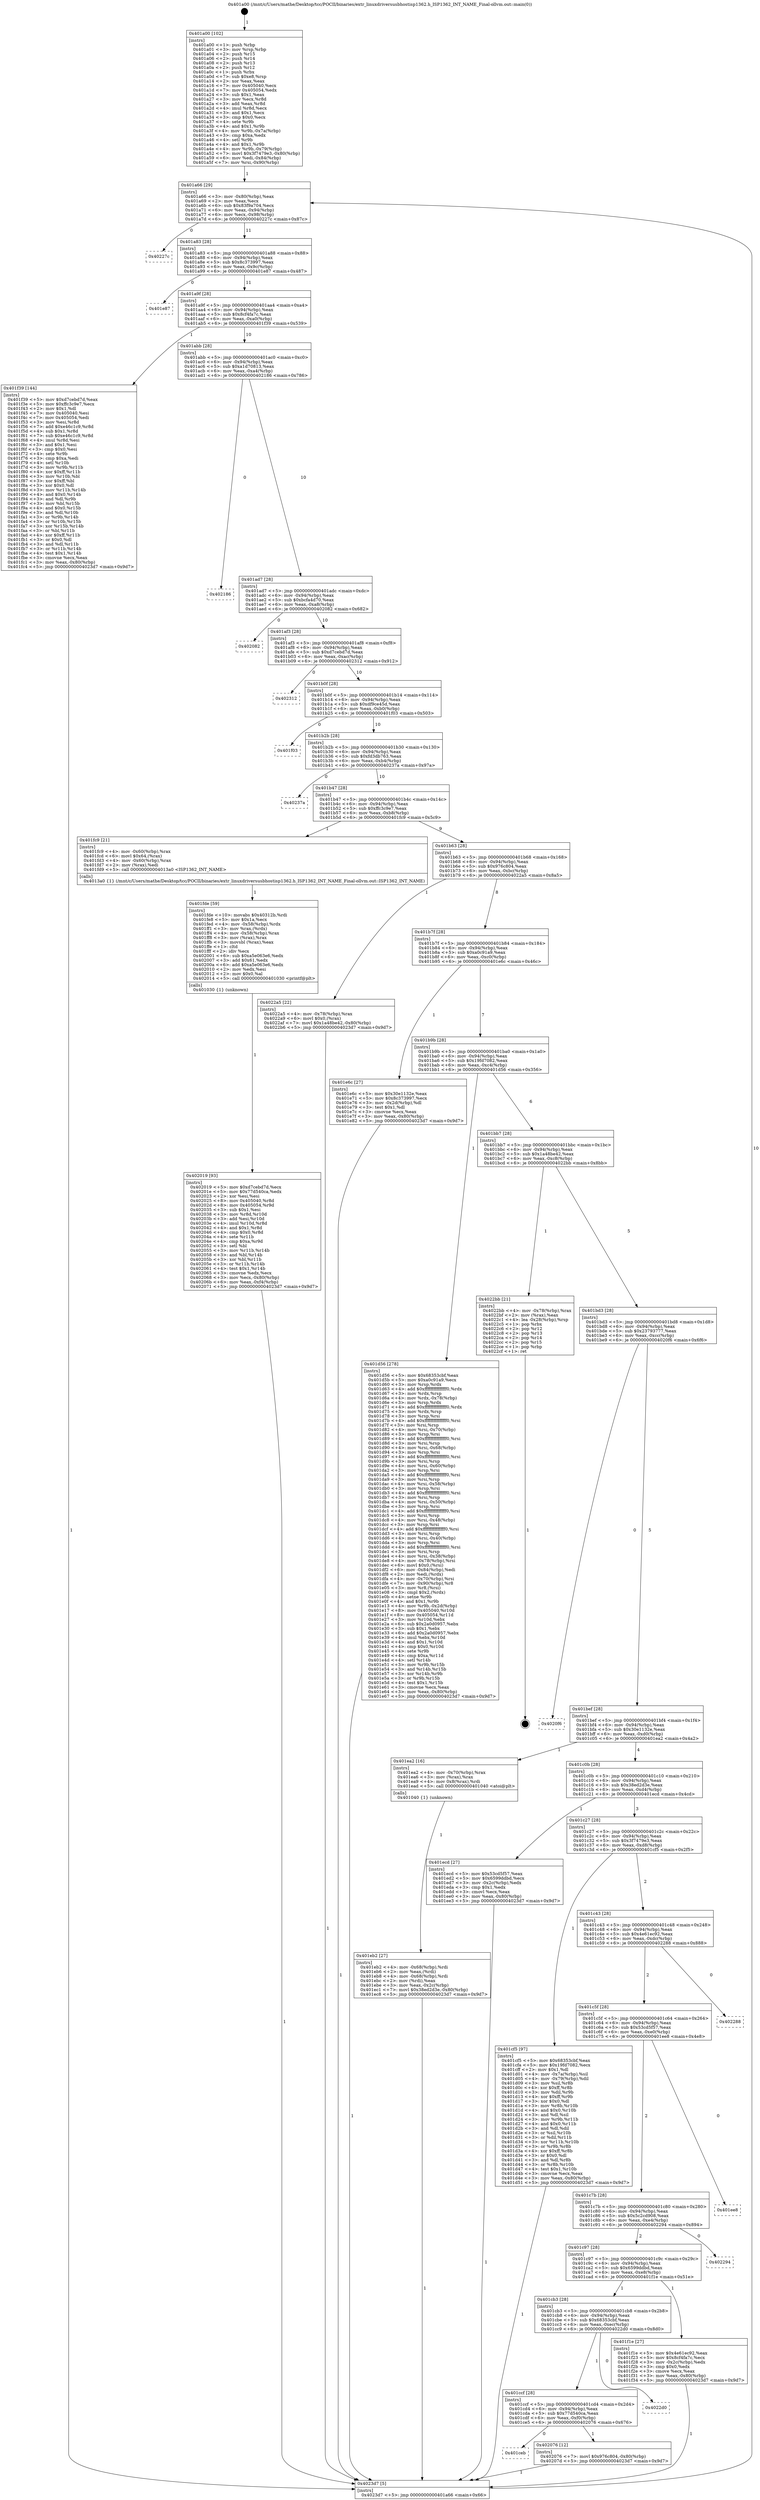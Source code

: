 digraph "0x401a00" {
  label = "0x401a00 (/mnt/c/Users/mathe/Desktop/tcc/POCII/binaries/extr_linuxdriversusbhostisp1362.h_ISP1362_INT_NAME_Final-ollvm.out::main(0))"
  labelloc = "t"
  node[shape=record]

  Entry [label="",width=0.3,height=0.3,shape=circle,fillcolor=black,style=filled]
  "0x401a66" [label="{
     0x401a66 [29]\l
     | [instrs]\l
     &nbsp;&nbsp;0x401a66 \<+3\>: mov -0x80(%rbp),%eax\l
     &nbsp;&nbsp;0x401a69 \<+2\>: mov %eax,%ecx\l
     &nbsp;&nbsp;0x401a6b \<+6\>: sub $0x83f9a704,%ecx\l
     &nbsp;&nbsp;0x401a71 \<+6\>: mov %eax,-0x94(%rbp)\l
     &nbsp;&nbsp;0x401a77 \<+6\>: mov %ecx,-0x98(%rbp)\l
     &nbsp;&nbsp;0x401a7d \<+6\>: je 000000000040227c \<main+0x87c\>\l
  }"]
  "0x40227c" [label="{
     0x40227c\l
  }", style=dashed]
  "0x401a83" [label="{
     0x401a83 [28]\l
     | [instrs]\l
     &nbsp;&nbsp;0x401a83 \<+5\>: jmp 0000000000401a88 \<main+0x88\>\l
     &nbsp;&nbsp;0x401a88 \<+6\>: mov -0x94(%rbp),%eax\l
     &nbsp;&nbsp;0x401a8e \<+5\>: sub $0x8c373997,%eax\l
     &nbsp;&nbsp;0x401a93 \<+6\>: mov %eax,-0x9c(%rbp)\l
     &nbsp;&nbsp;0x401a99 \<+6\>: je 0000000000401e87 \<main+0x487\>\l
  }"]
  Exit [label="",width=0.3,height=0.3,shape=circle,fillcolor=black,style=filled,peripheries=2]
  "0x401e87" [label="{
     0x401e87\l
  }", style=dashed]
  "0x401a9f" [label="{
     0x401a9f [28]\l
     | [instrs]\l
     &nbsp;&nbsp;0x401a9f \<+5\>: jmp 0000000000401aa4 \<main+0xa4\>\l
     &nbsp;&nbsp;0x401aa4 \<+6\>: mov -0x94(%rbp),%eax\l
     &nbsp;&nbsp;0x401aaa \<+5\>: sub $0x8cf4fa7c,%eax\l
     &nbsp;&nbsp;0x401aaf \<+6\>: mov %eax,-0xa0(%rbp)\l
     &nbsp;&nbsp;0x401ab5 \<+6\>: je 0000000000401f39 \<main+0x539\>\l
  }"]
  "0x401ceb" [label="{
     0x401ceb\l
  }", style=dashed]
  "0x401f39" [label="{
     0x401f39 [144]\l
     | [instrs]\l
     &nbsp;&nbsp;0x401f39 \<+5\>: mov $0xd7cebd7d,%eax\l
     &nbsp;&nbsp;0x401f3e \<+5\>: mov $0xffc3c9e7,%ecx\l
     &nbsp;&nbsp;0x401f43 \<+2\>: mov $0x1,%dl\l
     &nbsp;&nbsp;0x401f45 \<+7\>: mov 0x405040,%esi\l
     &nbsp;&nbsp;0x401f4c \<+7\>: mov 0x405054,%edi\l
     &nbsp;&nbsp;0x401f53 \<+3\>: mov %esi,%r8d\l
     &nbsp;&nbsp;0x401f56 \<+7\>: add $0xe46c1c9,%r8d\l
     &nbsp;&nbsp;0x401f5d \<+4\>: sub $0x1,%r8d\l
     &nbsp;&nbsp;0x401f61 \<+7\>: sub $0xe46c1c9,%r8d\l
     &nbsp;&nbsp;0x401f68 \<+4\>: imul %r8d,%esi\l
     &nbsp;&nbsp;0x401f6c \<+3\>: and $0x1,%esi\l
     &nbsp;&nbsp;0x401f6f \<+3\>: cmp $0x0,%esi\l
     &nbsp;&nbsp;0x401f72 \<+4\>: sete %r9b\l
     &nbsp;&nbsp;0x401f76 \<+3\>: cmp $0xa,%edi\l
     &nbsp;&nbsp;0x401f79 \<+4\>: setl %r10b\l
     &nbsp;&nbsp;0x401f7d \<+3\>: mov %r9b,%r11b\l
     &nbsp;&nbsp;0x401f80 \<+4\>: xor $0xff,%r11b\l
     &nbsp;&nbsp;0x401f84 \<+3\>: mov %r10b,%bl\l
     &nbsp;&nbsp;0x401f87 \<+3\>: xor $0xff,%bl\l
     &nbsp;&nbsp;0x401f8a \<+3\>: xor $0x0,%dl\l
     &nbsp;&nbsp;0x401f8d \<+3\>: mov %r11b,%r14b\l
     &nbsp;&nbsp;0x401f90 \<+4\>: and $0x0,%r14b\l
     &nbsp;&nbsp;0x401f94 \<+3\>: and %dl,%r9b\l
     &nbsp;&nbsp;0x401f97 \<+3\>: mov %bl,%r15b\l
     &nbsp;&nbsp;0x401f9a \<+4\>: and $0x0,%r15b\l
     &nbsp;&nbsp;0x401f9e \<+3\>: and %dl,%r10b\l
     &nbsp;&nbsp;0x401fa1 \<+3\>: or %r9b,%r14b\l
     &nbsp;&nbsp;0x401fa4 \<+3\>: or %r10b,%r15b\l
     &nbsp;&nbsp;0x401fa7 \<+3\>: xor %r15b,%r14b\l
     &nbsp;&nbsp;0x401faa \<+3\>: or %bl,%r11b\l
     &nbsp;&nbsp;0x401fad \<+4\>: xor $0xff,%r11b\l
     &nbsp;&nbsp;0x401fb1 \<+3\>: or $0x0,%dl\l
     &nbsp;&nbsp;0x401fb4 \<+3\>: and %dl,%r11b\l
     &nbsp;&nbsp;0x401fb7 \<+3\>: or %r11b,%r14b\l
     &nbsp;&nbsp;0x401fba \<+4\>: test $0x1,%r14b\l
     &nbsp;&nbsp;0x401fbe \<+3\>: cmovne %ecx,%eax\l
     &nbsp;&nbsp;0x401fc1 \<+3\>: mov %eax,-0x80(%rbp)\l
     &nbsp;&nbsp;0x401fc4 \<+5\>: jmp 00000000004023d7 \<main+0x9d7\>\l
  }"]
  "0x401abb" [label="{
     0x401abb [28]\l
     | [instrs]\l
     &nbsp;&nbsp;0x401abb \<+5\>: jmp 0000000000401ac0 \<main+0xc0\>\l
     &nbsp;&nbsp;0x401ac0 \<+6\>: mov -0x94(%rbp),%eax\l
     &nbsp;&nbsp;0x401ac6 \<+5\>: sub $0xa1d70813,%eax\l
     &nbsp;&nbsp;0x401acb \<+6\>: mov %eax,-0xa4(%rbp)\l
     &nbsp;&nbsp;0x401ad1 \<+6\>: je 0000000000402186 \<main+0x786\>\l
  }"]
  "0x402076" [label="{
     0x402076 [12]\l
     | [instrs]\l
     &nbsp;&nbsp;0x402076 \<+7\>: movl $0x976c804,-0x80(%rbp)\l
     &nbsp;&nbsp;0x40207d \<+5\>: jmp 00000000004023d7 \<main+0x9d7\>\l
  }"]
  "0x402186" [label="{
     0x402186\l
  }", style=dashed]
  "0x401ad7" [label="{
     0x401ad7 [28]\l
     | [instrs]\l
     &nbsp;&nbsp;0x401ad7 \<+5\>: jmp 0000000000401adc \<main+0xdc\>\l
     &nbsp;&nbsp;0x401adc \<+6\>: mov -0x94(%rbp),%eax\l
     &nbsp;&nbsp;0x401ae2 \<+5\>: sub $0xbcfa4d70,%eax\l
     &nbsp;&nbsp;0x401ae7 \<+6\>: mov %eax,-0xa8(%rbp)\l
     &nbsp;&nbsp;0x401aed \<+6\>: je 0000000000402082 \<main+0x682\>\l
  }"]
  "0x401ccf" [label="{
     0x401ccf [28]\l
     | [instrs]\l
     &nbsp;&nbsp;0x401ccf \<+5\>: jmp 0000000000401cd4 \<main+0x2d4\>\l
     &nbsp;&nbsp;0x401cd4 \<+6\>: mov -0x94(%rbp),%eax\l
     &nbsp;&nbsp;0x401cda \<+5\>: sub $0x77d540ca,%eax\l
     &nbsp;&nbsp;0x401cdf \<+6\>: mov %eax,-0xf0(%rbp)\l
     &nbsp;&nbsp;0x401ce5 \<+6\>: je 0000000000402076 \<main+0x676\>\l
  }"]
  "0x402082" [label="{
     0x402082\l
  }", style=dashed]
  "0x401af3" [label="{
     0x401af3 [28]\l
     | [instrs]\l
     &nbsp;&nbsp;0x401af3 \<+5\>: jmp 0000000000401af8 \<main+0xf8\>\l
     &nbsp;&nbsp;0x401af8 \<+6\>: mov -0x94(%rbp),%eax\l
     &nbsp;&nbsp;0x401afe \<+5\>: sub $0xd7cebd7d,%eax\l
     &nbsp;&nbsp;0x401b03 \<+6\>: mov %eax,-0xac(%rbp)\l
     &nbsp;&nbsp;0x401b09 \<+6\>: je 0000000000402312 \<main+0x912\>\l
  }"]
  "0x4022d0" [label="{
     0x4022d0\l
  }", style=dashed]
  "0x402312" [label="{
     0x402312\l
  }", style=dashed]
  "0x401b0f" [label="{
     0x401b0f [28]\l
     | [instrs]\l
     &nbsp;&nbsp;0x401b0f \<+5\>: jmp 0000000000401b14 \<main+0x114\>\l
     &nbsp;&nbsp;0x401b14 \<+6\>: mov -0x94(%rbp),%eax\l
     &nbsp;&nbsp;0x401b1a \<+5\>: sub $0xdf9ce45d,%eax\l
     &nbsp;&nbsp;0x401b1f \<+6\>: mov %eax,-0xb0(%rbp)\l
     &nbsp;&nbsp;0x401b25 \<+6\>: je 0000000000401f03 \<main+0x503\>\l
  }"]
  "0x402019" [label="{
     0x402019 [93]\l
     | [instrs]\l
     &nbsp;&nbsp;0x402019 \<+5\>: mov $0xd7cebd7d,%ecx\l
     &nbsp;&nbsp;0x40201e \<+5\>: mov $0x77d540ca,%edx\l
     &nbsp;&nbsp;0x402023 \<+2\>: xor %esi,%esi\l
     &nbsp;&nbsp;0x402025 \<+8\>: mov 0x405040,%r8d\l
     &nbsp;&nbsp;0x40202d \<+8\>: mov 0x405054,%r9d\l
     &nbsp;&nbsp;0x402035 \<+3\>: sub $0x1,%esi\l
     &nbsp;&nbsp;0x402038 \<+3\>: mov %r8d,%r10d\l
     &nbsp;&nbsp;0x40203b \<+3\>: add %esi,%r10d\l
     &nbsp;&nbsp;0x40203e \<+4\>: imul %r10d,%r8d\l
     &nbsp;&nbsp;0x402042 \<+4\>: and $0x1,%r8d\l
     &nbsp;&nbsp;0x402046 \<+4\>: cmp $0x0,%r8d\l
     &nbsp;&nbsp;0x40204a \<+4\>: sete %r11b\l
     &nbsp;&nbsp;0x40204e \<+4\>: cmp $0xa,%r9d\l
     &nbsp;&nbsp;0x402052 \<+3\>: setl %bl\l
     &nbsp;&nbsp;0x402055 \<+3\>: mov %r11b,%r14b\l
     &nbsp;&nbsp;0x402058 \<+3\>: and %bl,%r14b\l
     &nbsp;&nbsp;0x40205b \<+3\>: xor %bl,%r11b\l
     &nbsp;&nbsp;0x40205e \<+3\>: or %r11b,%r14b\l
     &nbsp;&nbsp;0x402061 \<+4\>: test $0x1,%r14b\l
     &nbsp;&nbsp;0x402065 \<+3\>: cmovne %edx,%ecx\l
     &nbsp;&nbsp;0x402068 \<+3\>: mov %ecx,-0x80(%rbp)\l
     &nbsp;&nbsp;0x40206b \<+6\>: mov %eax,-0xf4(%rbp)\l
     &nbsp;&nbsp;0x402071 \<+5\>: jmp 00000000004023d7 \<main+0x9d7\>\l
  }"]
  "0x401f03" [label="{
     0x401f03\l
  }", style=dashed]
  "0x401b2b" [label="{
     0x401b2b [28]\l
     | [instrs]\l
     &nbsp;&nbsp;0x401b2b \<+5\>: jmp 0000000000401b30 \<main+0x130\>\l
     &nbsp;&nbsp;0x401b30 \<+6\>: mov -0x94(%rbp),%eax\l
     &nbsp;&nbsp;0x401b36 \<+5\>: sub $0xfd3db763,%eax\l
     &nbsp;&nbsp;0x401b3b \<+6\>: mov %eax,-0xb4(%rbp)\l
     &nbsp;&nbsp;0x401b41 \<+6\>: je 000000000040237a \<main+0x97a\>\l
  }"]
  "0x401fde" [label="{
     0x401fde [59]\l
     | [instrs]\l
     &nbsp;&nbsp;0x401fde \<+10\>: movabs $0x40312b,%rdi\l
     &nbsp;&nbsp;0x401fe8 \<+5\>: mov $0x1a,%ecx\l
     &nbsp;&nbsp;0x401fed \<+4\>: mov -0x58(%rbp),%rdx\l
     &nbsp;&nbsp;0x401ff1 \<+3\>: mov %rax,(%rdx)\l
     &nbsp;&nbsp;0x401ff4 \<+4\>: mov -0x58(%rbp),%rax\l
     &nbsp;&nbsp;0x401ff8 \<+3\>: mov (%rax),%rax\l
     &nbsp;&nbsp;0x401ffb \<+3\>: movsbl (%rax),%eax\l
     &nbsp;&nbsp;0x401ffe \<+1\>: cltd\l
     &nbsp;&nbsp;0x401fff \<+2\>: idiv %ecx\l
     &nbsp;&nbsp;0x402001 \<+6\>: sub $0xa5e063e6,%edx\l
     &nbsp;&nbsp;0x402007 \<+3\>: add $0x61,%edx\l
     &nbsp;&nbsp;0x40200a \<+6\>: add $0xa5e063e6,%edx\l
     &nbsp;&nbsp;0x402010 \<+2\>: mov %edx,%esi\l
     &nbsp;&nbsp;0x402012 \<+2\>: mov $0x0,%al\l
     &nbsp;&nbsp;0x402014 \<+5\>: call 0000000000401030 \<printf@plt\>\l
     | [calls]\l
     &nbsp;&nbsp;0x401030 \{1\} (unknown)\l
  }"]
  "0x40237a" [label="{
     0x40237a\l
  }", style=dashed]
  "0x401b47" [label="{
     0x401b47 [28]\l
     | [instrs]\l
     &nbsp;&nbsp;0x401b47 \<+5\>: jmp 0000000000401b4c \<main+0x14c\>\l
     &nbsp;&nbsp;0x401b4c \<+6\>: mov -0x94(%rbp),%eax\l
     &nbsp;&nbsp;0x401b52 \<+5\>: sub $0xffc3c9e7,%eax\l
     &nbsp;&nbsp;0x401b57 \<+6\>: mov %eax,-0xb8(%rbp)\l
     &nbsp;&nbsp;0x401b5d \<+6\>: je 0000000000401fc9 \<main+0x5c9\>\l
  }"]
  "0x401cb3" [label="{
     0x401cb3 [28]\l
     | [instrs]\l
     &nbsp;&nbsp;0x401cb3 \<+5\>: jmp 0000000000401cb8 \<main+0x2b8\>\l
     &nbsp;&nbsp;0x401cb8 \<+6\>: mov -0x94(%rbp),%eax\l
     &nbsp;&nbsp;0x401cbe \<+5\>: sub $0x68353cbf,%eax\l
     &nbsp;&nbsp;0x401cc3 \<+6\>: mov %eax,-0xec(%rbp)\l
     &nbsp;&nbsp;0x401cc9 \<+6\>: je 00000000004022d0 \<main+0x8d0\>\l
  }"]
  "0x401fc9" [label="{
     0x401fc9 [21]\l
     | [instrs]\l
     &nbsp;&nbsp;0x401fc9 \<+4\>: mov -0x60(%rbp),%rax\l
     &nbsp;&nbsp;0x401fcd \<+6\>: movl $0x64,(%rax)\l
     &nbsp;&nbsp;0x401fd3 \<+4\>: mov -0x60(%rbp),%rax\l
     &nbsp;&nbsp;0x401fd7 \<+2\>: mov (%rax),%edi\l
     &nbsp;&nbsp;0x401fd9 \<+5\>: call 00000000004013a0 \<ISP1362_INT_NAME\>\l
     | [calls]\l
     &nbsp;&nbsp;0x4013a0 \{1\} (/mnt/c/Users/mathe/Desktop/tcc/POCII/binaries/extr_linuxdriversusbhostisp1362.h_ISP1362_INT_NAME_Final-ollvm.out::ISP1362_INT_NAME)\l
  }"]
  "0x401b63" [label="{
     0x401b63 [28]\l
     | [instrs]\l
     &nbsp;&nbsp;0x401b63 \<+5\>: jmp 0000000000401b68 \<main+0x168\>\l
     &nbsp;&nbsp;0x401b68 \<+6\>: mov -0x94(%rbp),%eax\l
     &nbsp;&nbsp;0x401b6e \<+5\>: sub $0x976c804,%eax\l
     &nbsp;&nbsp;0x401b73 \<+6\>: mov %eax,-0xbc(%rbp)\l
     &nbsp;&nbsp;0x401b79 \<+6\>: je 00000000004022a5 \<main+0x8a5\>\l
  }"]
  "0x401f1e" [label="{
     0x401f1e [27]\l
     | [instrs]\l
     &nbsp;&nbsp;0x401f1e \<+5\>: mov $0x4e61ec92,%eax\l
     &nbsp;&nbsp;0x401f23 \<+5\>: mov $0x8cf4fa7c,%ecx\l
     &nbsp;&nbsp;0x401f28 \<+3\>: mov -0x2c(%rbp),%edx\l
     &nbsp;&nbsp;0x401f2b \<+3\>: cmp $0x0,%edx\l
     &nbsp;&nbsp;0x401f2e \<+3\>: cmove %ecx,%eax\l
     &nbsp;&nbsp;0x401f31 \<+3\>: mov %eax,-0x80(%rbp)\l
     &nbsp;&nbsp;0x401f34 \<+5\>: jmp 00000000004023d7 \<main+0x9d7\>\l
  }"]
  "0x4022a5" [label="{
     0x4022a5 [22]\l
     | [instrs]\l
     &nbsp;&nbsp;0x4022a5 \<+4\>: mov -0x78(%rbp),%rax\l
     &nbsp;&nbsp;0x4022a9 \<+6\>: movl $0x0,(%rax)\l
     &nbsp;&nbsp;0x4022af \<+7\>: movl $0x1a48be42,-0x80(%rbp)\l
     &nbsp;&nbsp;0x4022b6 \<+5\>: jmp 00000000004023d7 \<main+0x9d7\>\l
  }"]
  "0x401b7f" [label="{
     0x401b7f [28]\l
     | [instrs]\l
     &nbsp;&nbsp;0x401b7f \<+5\>: jmp 0000000000401b84 \<main+0x184\>\l
     &nbsp;&nbsp;0x401b84 \<+6\>: mov -0x94(%rbp),%eax\l
     &nbsp;&nbsp;0x401b8a \<+5\>: sub $0xa0c91a9,%eax\l
     &nbsp;&nbsp;0x401b8f \<+6\>: mov %eax,-0xc0(%rbp)\l
     &nbsp;&nbsp;0x401b95 \<+6\>: je 0000000000401e6c \<main+0x46c\>\l
  }"]
  "0x401c97" [label="{
     0x401c97 [28]\l
     | [instrs]\l
     &nbsp;&nbsp;0x401c97 \<+5\>: jmp 0000000000401c9c \<main+0x29c\>\l
     &nbsp;&nbsp;0x401c9c \<+6\>: mov -0x94(%rbp),%eax\l
     &nbsp;&nbsp;0x401ca2 \<+5\>: sub $0x6599ddbd,%eax\l
     &nbsp;&nbsp;0x401ca7 \<+6\>: mov %eax,-0xe8(%rbp)\l
     &nbsp;&nbsp;0x401cad \<+6\>: je 0000000000401f1e \<main+0x51e\>\l
  }"]
  "0x401e6c" [label="{
     0x401e6c [27]\l
     | [instrs]\l
     &nbsp;&nbsp;0x401e6c \<+5\>: mov $0x30e1132e,%eax\l
     &nbsp;&nbsp;0x401e71 \<+5\>: mov $0x8c373997,%ecx\l
     &nbsp;&nbsp;0x401e76 \<+3\>: mov -0x2d(%rbp),%dl\l
     &nbsp;&nbsp;0x401e79 \<+3\>: test $0x1,%dl\l
     &nbsp;&nbsp;0x401e7c \<+3\>: cmovne %ecx,%eax\l
     &nbsp;&nbsp;0x401e7f \<+3\>: mov %eax,-0x80(%rbp)\l
     &nbsp;&nbsp;0x401e82 \<+5\>: jmp 00000000004023d7 \<main+0x9d7\>\l
  }"]
  "0x401b9b" [label="{
     0x401b9b [28]\l
     | [instrs]\l
     &nbsp;&nbsp;0x401b9b \<+5\>: jmp 0000000000401ba0 \<main+0x1a0\>\l
     &nbsp;&nbsp;0x401ba0 \<+6\>: mov -0x94(%rbp),%eax\l
     &nbsp;&nbsp;0x401ba6 \<+5\>: sub $0x19fd7082,%eax\l
     &nbsp;&nbsp;0x401bab \<+6\>: mov %eax,-0xc4(%rbp)\l
     &nbsp;&nbsp;0x401bb1 \<+6\>: je 0000000000401d56 \<main+0x356\>\l
  }"]
  "0x402294" [label="{
     0x402294\l
  }", style=dashed]
  "0x401d56" [label="{
     0x401d56 [278]\l
     | [instrs]\l
     &nbsp;&nbsp;0x401d56 \<+5\>: mov $0x68353cbf,%eax\l
     &nbsp;&nbsp;0x401d5b \<+5\>: mov $0xa0c91a9,%ecx\l
     &nbsp;&nbsp;0x401d60 \<+3\>: mov %rsp,%rdx\l
     &nbsp;&nbsp;0x401d63 \<+4\>: add $0xfffffffffffffff0,%rdx\l
     &nbsp;&nbsp;0x401d67 \<+3\>: mov %rdx,%rsp\l
     &nbsp;&nbsp;0x401d6a \<+4\>: mov %rdx,-0x78(%rbp)\l
     &nbsp;&nbsp;0x401d6e \<+3\>: mov %rsp,%rdx\l
     &nbsp;&nbsp;0x401d71 \<+4\>: add $0xfffffffffffffff0,%rdx\l
     &nbsp;&nbsp;0x401d75 \<+3\>: mov %rdx,%rsp\l
     &nbsp;&nbsp;0x401d78 \<+3\>: mov %rsp,%rsi\l
     &nbsp;&nbsp;0x401d7b \<+4\>: add $0xfffffffffffffff0,%rsi\l
     &nbsp;&nbsp;0x401d7f \<+3\>: mov %rsi,%rsp\l
     &nbsp;&nbsp;0x401d82 \<+4\>: mov %rsi,-0x70(%rbp)\l
     &nbsp;&nbsp;0x401d86 \<+3\>: mov %rsp,%rsi\l
     &nbsp;&nbsp;0x401d89 \<+4\>: add $0xfffffffffffffff0,%rsi\l
     &nbsp;&nbsp;0x401d8d \<+3\>: mov %rsi,%rsp\l
     &nbsp;&nbsp;0x401d90 \<+4\>: mov %rsi,-0x68(%rbp)\l
     &nbsp;&nbsp;0x401d94 \<+3\>: mov %rsp,%rsi\l
     &nbsp;&nbsp;0x401d97 \<+4\>: add $0xfffffffffffffff0,%rsi\l
     &nbsp;&nbsp;0x401d9b \<+3\>: mov %rsi,%rsp\l
     &nbsp;&nbsp;0x401d9e \<+4\>: mov %rsi,-0x60(%rbp)\l
     &nbsp;&nbsp;0x401da2 \<+3\>: mov %rsp,%rsi\l
     &nbsp;&nbsp;0x401da5 \<+4\>: add $0xfffffffffffffff0,%rsi\l
     &nbsp;&nbsp;0x401da9 \<+3\>: mov %rsi,%rsp\l
     &nbsp;&nbsp;0x401dac \<+4\>: mov %rsi,-0x58(%rbp)\l
     &nbsp;&nbsp;0x401db0 \<+3\>: mov %rsp,%rsi\l
     &nbsp;&nbsp;0x401db3 \<+4\>: add $0xfffffffffffffff0,%rsi\l
     &nbsp;&nbsp;0x401db7 \<+3\>: mov %rsi,%rsp\l
     &nbsp;&nbsp;0x401dba \<+4\>: mov %rsi,-0x50(%rbp)\l
     &nbsp;&nbsp;0x401dbe \<+3\>: mov %rsp,%rsi\l
     &nbsp;&nbsp;0x401dc1 \<+4\>: add $0xfffffffffffffff0,%rsi\l
     &nbsp;&nbsp;0x401dc5 \<+3\>: mov %rsi,%rsp\l
     &nbsp;&nbsp;0x401dc8 \<+4\>: mov %rsi,-0x48(%rbp)\l
     &nbsp;&nbsp;0x401dcc \<+3\>: mov %rsp,%rsi\l
     &nbsp;&nbsp;0x401dcf \<+4\>: add $0xfffffffffffffff0,%rsi\l
     &nbsp;&nbsp;0x401dd3 \<+3\>: mov %rsi,%rsp\l
     &nbsp;&nbsp;0x401dd6 \<+4\>: mov %rsi,-0x40(%rbp)\l
     &nbsp;&nbsp;0x401dda \<+3\>: mov %rsp,%rsi\l
     &nbsp;&nbsp;0x401ddd \<+4\>: add $0xfffffffffffffff0,%rsi\l
     &nbsp;&nbsp;0x401de1 \<+3\>: mov %rsi,%rsp\l
     &nbsp;&nbsp;0x401de4 \<+4\>: mov %rsi,-0x38(%rbp)\l
     &nbsp;&nbsp;0x401de8 \<+4\>: mov -0x78(%rbp),%rsi\l
     &nbsp;&nbsp;0x401dec \<+6\>: movl $0x0,(%rsi)\l
     &nbsp;&nbsp;0x401df2 \<+6\>: mov -0x84(%rbp),%edi\l
     &nbsp;&nbsp;0x401df8 \<+2\>: mov %edi,(%rdx)\l
     &nbsp;&nbsp;0x401dfa \<+4\>: mov -0x70(%rbp),%rsi\l
     &nbsp;&nbsp;0x401dfe \<+7\>: mov -0x90(%rbp),%r8\l
     &nbsp;&nbsp;0x401e05 \<+3\>: mov %r8,(%rsi)\l
     &nbsp;&nbsp;0x401e08 \<+3\>: cmpl $0x2,(%rdx)\l
     &nbsp;&nbsp;0x401e0b \<+4\>: setne %r9b\l
     &nbsp;&nbsp;0x401e0f \<+4\>: and $0x1,%r9b\l
     &nbsp;&nbsp;0x401e13 \<+4\>: mov %r9b,-0x2d(%rbp)\l
     &nbsp;&nbsp;0x401e17 \<+8\>: mov 0x405040,%r10d\l
     &nbsp;&nbsp;0x401e1f \<+8\>: mov 0x405054,%r11d\l
     &nbsp;&nbsp;0x401e27 \<+3\>: mov %r10d,%ebx\l
     &nbsp;&nbsp;0x401e2a \<+6\>: sub $0x2a0d0957,%ebx\l
     &nbsp;&nbsp;0x401e30 \<+3\>: sub $0x1,%ebx\l
     &nbsp;&nbsp;0x401e33 \<+6\>: add $0x2a0d0957,%ebx\l
     &nbsp;&nbsp;0x401e39 \<+4\>: imul %ebx,%r10d\l
     &nbsp;&nbsp;0x401e3d \<+4\>: and $0x1,%r10d\l
     &nbsp;&nbsp;0x401e41 \<+4\>: cmp $0x0,%r10d\l
     &nbsp;&nbsp;0x401e45 \<+4\>: sete %r9b\l
     &nbsp;&nbsp;0x401e49 \<+4\>: cmp $0xa,%r11d\l
     &nbsp;&nbsp;0x401e4d \<+4\>: setl %r14b\l
     &nbsp;&nbsp;0x401e51 \<+3\>: mov %r9b,%r15b\l
     &nbsp;&nbsp;0x401e54 \<+3\>: and %r14b,%r15b\l
     &nbsp;&nbsp;0x401e57 \<+3\>: xor %r14b,%r9b\l
     &nbsp;&nbsp;0x401e5a \<+3\>: or %r9b,%r15b\l
     &nbsp;&nbsp;0x401e5d \<+4\>: test $0x1,%r15b\l
     &nbsp;&nbsp;0x401e61 \<+3\>: cmovne %ecx,%eax\l
     &nbsp;&nbsp;0x401e64 \<+3\>: mov %eax,-0x80(%rbp)\l
     &nbsp;&nbsp;0x401e67 \<+5\>: jmp 00000000004023d7 \<main+0x9d7\>\l
  }"]
  "0x401bb7" [label="{
     0x401bb7 [28]\l
     | [instrs]\l
     &nbsp;&nbsp;0x401bb7 \<+5\>: jmp 0000000000401bbc \<main+0x1bc\>\l
     &nbsp;&nbsp;0x401bbc \<+6\>: mov -0x94(%rbp),%eax\l
     &nbsp;&nbsp;0x401bc2 \<+5\>: sub $0x1a48be42,%eax\l
     &nbsp;&nbsp;0x401bc7 \<+6\>: mov %eax,-0xc8(%rbp)\l
     &nbsp;&nbsp;0x401bcd \<+6\>: je 00000000004022bb \<main+0x8bb\>\l
  }"]
  "0x401c7b" [label="{
     0x401c7b [28]\l
     | [instrs]\l
     &nbsp;&nbsp;0x401c7b \<+5\>: jmp 0000000000401c80 \<main+0x280\>\l
     &nbsp;&nbsp;0x401c80 \<+6\>: mov -0x94(%rbp),%eax\l
     &nbsp;&nbsp;0x401c86 \<+5\>: sub $0x5c2cd908,%eax\l
     &nbsp;&nbsp;0x401c8b \<+6\>: mov %eax,-0xe4(%rbp)\l
     &nbsp;&nbsp;0x401c91 \<+6\>: je 0000000000402294 \<main+0x894\>\l
  }"]
  "0x4022bb" [label="{
     0x4022bb [21]\l
     | [instrs]\l
     &nbsp;&nbsp;0x4022bb \<+4\>: mov -0x78(%rbp),%rax\l
     &nbsp;&nbsp;0x4022bf \<+2\>: mov (%rax),%eax\l
     &nbsp;&nbsp;0x4022c1 \<+4\>: lea -0x28(%rbp),%rsp\l
     &nbsp;&nbsp;0x4022c5 \<+1\>: pop %rbx\l
     &nbsp;&nbsp;0x4022c6 \<+2\>: pop %r12\l
     &nbsp;&nbsp;0x4022c8 \<+2\>: pop %r13\l
     &nbsp;&nbsp;0x4022ca \<+2\>: pop %r14\l
     &nbsp;&nbsp;0x4022cc \<+2\>: pop %r15\l
     &nbsp;&nbsp;0x4022ce \<+1\>: pop %rbp\l
     &nbsp;&nbsp;0x4022cf \<+1\>: ret\l
  }"]
  "0x401bd3" [label="{
     0x401bd3 [28]\l
     | [instrs]\l
     &nbsp;&nbsp;0x401bd3 \<+5\>: jmp 0000000000401bd8 \<main+0x1d8\>\l
     &nbsp;&nbsp;0x401bd8 \<+6\>: mov -0x94(%rbp),%eax\l
     &nbsp;&nbsp;0x401bde \<+5\>: sub $0x23793777,%eax\l
     &nbsp;&nbsp;0x401be3 \<+6\>: mov %eax,-0xcc(%rbp)\l
     &nbsp;&nbsp;0x401be9 \<+6\>: je 00000000004020f6 \<main+0x6f6\>\l
  }"]
  "0x401ee8" [label="{
     0x401ee8\l
  }", style=dashed]
  "0x4020f6" [label="{
     0x4020f6\l
  }", style=dashed]
  "0x401bef" [label="{
     0x401bef [28]\l
     | [instrs]\l
     &nbsp;&nbsp;0x401bef \<+5\>: jmp 0000000000401bf4 \<main+0x1f4\>\l
     &nbsp;&nbsp;0x401bf4 \<+6\>: mov -0x94(%rbp),%eax\l
     &nbsp;&nbsp;0x401bfa \<+5\>: sub $0x30e1132e,%eax\l
     &nbsp;&nbsp;0x401bff \<+6\>: mov %eax,-0xd0(%rbp)\l
     &nbsp;&nbsp;0x401c05 \<+6\>: je 0000000000401ea2 \<main+0x4a2\>\l
  }"]
  "0x401c5f" [label="{
     0x401c5f [28]\l
     | [instrs]\l
     &nbsp;&nbsp;0x401c5f \<+5\>: jmp 0000000000401c64 \<main+0x264\>\l
     &nbsp;&nbsp;0x401c64 \<+6\>: mov -0x94(%rbp),%eax\l
     &nbsp;&nbsp;0x401c6a \<+5\>: sub $0x53cd5f57,%eax\l
     &nbsp;&nbsp;0x401c6f \<+6\>: mov %eax,-0xe0(%rbp)\l
     &nbsp;&nbsp;0x401c75 \<+6\>: je 0000000000401ee8 \<main+0x4e8\>\l
  }"]
  "0x401ea2" [label="{
     0x401ea2 [16]\l
     | [instrs]\l
     &nbsp;&nbsp;0x401ea2 \<+4\>: mov -0x70(%rbp),%rax\l
     &nbsp;&nbsp;0x401ea6 \<+3\>: mov (%rax),%rax\l
     &nbsp;&nbsp;0x401ea9 \<+4\>: mov 0x8(%rax),%rdi\l
     &nbsp;&nbsp;0x401ead \<+5\>: call 0000000000401040 \<atoi@plt\>\l
     | [calls]\l
     &nbsp;&nbsp;0x401040 \{1\} (unknown)\l
  }"]
  "0x401c0b" [label="{
     0x401c0b [28]\l
     | [instrs]\l
     &nbsp;&nbsp;0x401c0b \<+5\>: jmp 0000000000401c10 \<main+0x210\>\l
     &nbsp;&nbsp;0x401c10 \<+6\>: mov -0x94(%rbp),%eax\l
     &nbsp;&nbsp;0x401c16 \<+5\>: sub $0x38ed2d3e,%eax\l
     &nbsp;&nbsp;0x401c1b \<+6\>: mov %eax,-0xd4(%rbp)\l
     &nbsp;&nbsp;0x401c21 \<+6\>: je 0000000000401ecd \<main+0x4cd\>\l
  }"]
  "0x402288" [label="{
     0x402288\l
  }", style=dashed]
  "0x401ecd" [label="{
     0x401ecd [27]\l
     | [instrs]\l
     &nbsp;&nbsp;0x401ecd \<+5\>: mov $0x53cd5f57,%eax\l
     &nbsp;&nbsp;0x401ed2 \<+5\>: mov $0x6599ddbd,%ecx\l
     &nbsp;&nbsp;0x401ed7 \<+3\>: mov -0x2c(%rbp),%edx\l
     &nbsp;&nbsp;0x401eda \<+3\>: cmp $0x1,%edx\l
     &nbsp;&nbsp;0x401edd \<+3\>: cmovl %ecx,%eax\l
     &nbsp;&nbsp;0x401ee0 \<+3\>: mov %eax,-0x80(%rbp)\l
     &nbsp;&nbsp;0x401ee3 \<+5\>: jmp 00000000004023d7 \<main+0x9d7\>\l
  }"]
  "0x401c27" [label="{
     0x401c27 [28]\l
     | [instrs]\l
     &nbsp;&nbsp;0x401c27 \<+5\>: jmp 0000000000401c2c \<main+0x22c\>\l
     &nbsp;&nbsp;0x401c2c \<+6\>: mov -0x94(%rbp),%eax\l
     &nbsp;&nbsp;0x401c32 \<+5\>: sub $0x3f7479e3,%eax\l
     &nbsp;&nbsp;0x401c37 \<+6\>: mov %eax,-0xd8(%rbp)\l
     &nbsp;&nbsp;0x401c3d \<+6\>: je 0000000000401cf5 \<main+0x2f5\>\l
  }"]
  "0x401eb2" [label="{
     0x401eb2 [27]\l
     | [instrs]\l
     &nbsp;&nbsp;0x401eb2 \<+4\>: mov -0x68(%rbp),%rdi\l
     &nbsp;&nbsp;0x401eb6 \<+2\>: mov %eax,(%rdi)\l
     &nbsp;&nbsp;0x401eb8 \<+4\>: mov -0x68(%rbp),%rdi\l
     &nbsp;&nbsp;0x401ebc \<+2\>: mov (%rdi),%eax\l
     &nbsp;&nbsp;0x401ebe \<+3\>: mov %eax,-0x2c(%rbp)\l
     &nbsp;&nbsp;0x401ec1 \<+7\>: movl $0x38ed2d3e,-0x80(%rbp)\l
     &nbsp;&nbsp;0x401ec8 \<+5\>: jmp 00000000004023d7 \<main+0x9d7\>\l
  }"]
  "0x401cf5" [label="{
     0x401cf5 [97]\l
     | [instrs]\l
     &nbsp;&nbsp;0x401cf5 \<+5\>: mov $0x68353cbf,%eax\l
     &nbsp;&nbsp;0x401cfa \<+5\>: mov $0x19fd7082,%ecx\l
     &nbsp;&nbsp;0x401cff \<+2\>: mov $0x1,%dl\l
     &nbsp;&nbsp;0x401d01 \<+4\>: mov -0x7a(%rbp),%sil\l
     &nbsp;&nbsp;0x401d05 \<+4\>: mov -0x79(%rbp),%dil\l
     &nbsp;&nbsp;0x401d09 \<+3\>: mov %sil,%r8b\l
     &nbsp;&nbsp;0x401d0c \<+4\>: xor $0xff,%r8b\l
     &nbsp;&nbsp;0x401d10 \<+3\>: mov %dil,%r9b\l
     &nbsp;&nbsp;0x401d13 \<+4\>: xor $0xff,%r9b\l
     &nbsp;&nbsp;0x401d17 \<+3\>: xor $0x0,%dl\l
     &nbsp;&nbsp;0x401d1a \<+3\>: mov %r8b,%r10b\l
     &nbsp;&nbsp;0x401d1d \<+4\>: and $0x0,%r10b\l
     &nbsp;&nbsp;0x401d21 \<+3\>: and %dl,%sil\l
     &nbsp;&nbsp;0x401d24 \<+3\>: mov %r9b,%r11b\l
     &nbsp;&nbsp;0x401d27 \<+4\>: and $0x0,%r11b\l
     &nbsp;&nbsp;0x401d2b \<+3\>: and %dl,%dil\l
     &nbsp;&nbsp;0x401d2e \<+3\>: or %sil,%r10b\l
     &nbsp;&nbsp;0x401d31 \<+3\>: or %dil,%r11b\l
     &nbsp;&nbsp;0x401d34 \<+3\>: xor %r11b,%r10b\l
     &nbsp;&nbsp;0x401d37 \<+3\>: or %r9b,%r8b\l
     &nbsp;&nbsp;0x401d3a \<+4\>: xor $0xff,%r8b\l
     &nbsp;&nbsp;0x401d3e \<+3\>: or $0x0,%dl\l
     &nbsp;&nbsp;0x401d41 \<+3\>: and %dl,%r8b\l
     &nbsp;&nbsp;0x401d44 \<+3\>: or %r8b,%r10b\l
     &nbsp;&nbsp;0x401d47 \<+4\>: test $0x1,%r10b\l
     &nbsp;&nbsp;0x401d4b \<+3\>: cmovne %ecx,%eax\l
     &nbsp;&nbsp;0x401d4e \<+3\>: mov %eax,-0x80(%rbp)\l
     &nbsp;&nbsp;0x401d51 \<+5\>: jmp 00000000004023d7 \<main+0x9d7\>\l
  }"]
  "0x401c43" [label="{
     0x401c43 [28]\l
     | [instrs]\l
     &nbsp;&nbsp;0x401c43 \<+5\>: jmp 0000000000401c48 \<main+0x248\>\l
     &nbsp;&nbsp;0x401c48 \<+6\>: mov -0x94(%rbp),%eax\l
     &nbsp;&nbsp;0x401c4e \<+5\>: sub $0x4e61ec92,%eax\l
     &nbsp;&nbsp;0x401c53 \<+6\>: mov %eax,-0xdc(%rbp)\l
     &nbsp;&nbsp;0x401c59 \<+6\>: je 0000000000402288 \<main+0x888\>\l
  }"]
  "0x4023d7" [label="{
     0x4023d7 [5]\l
     | [instrs]\l
     &nbsp;&nbsp;0x4023d7 \<+5\>: jmp 0000000000401a66 \<main+0x66\>\l
  }"]
  "0x401a00" [label="{
     0x401a00 [102]\l
     | [instrs]\l
     &nbsp;&nbsp;0x401a00 \<+1\>: push %rbp\l
     &nbsp;&nbsp;0x401a01 \<+3\>: mov %rsp,%rbp\l
     &nbsp;&nbsp;0x401a04 \<+2\>: push %r15\l
     &nbsp;&nbsp;0x401a06 \<+2\>: push %r14\l
     &nbsp;&nbsp;0x401a08 \<+2\>: push %r13\l
     &nbsp;&nbsp;0x401a0a \<+2\>: push %r12\l
     &nbsp;&nbsp;0x401a0c \<+1\>: push %rbx\l
     &nbsp;&nbsp;0x401a0d \<+7\>: sub $0xe8,%rsp\l
     &nbsp;&nbsp;0x401a14 \<+2\>: xor %eax,%eax\l
     &nbsp;&nbsp;0x401a16 \<+7\>: mov 0x405040,%ecx\l
     &nbsp;&nbsp;0x401a1d \<+7\>: mov 0x405054,%edx\l
     &nbsp;&nbsp;0x401a24 \<+3\>: sub $0x1,%eax\l
     &nbsp;&nbsp;0x401a27 \<+3\>: mov %ecx,%r8d\l
     &nbsp;&nbsp;0x401a2a \<+3\>: add %eax,%r8d\l
     &nbsp;&nbsp;0x401a2d \<+4\>: imul %r8d,%ecx\l
     &nbsp;&nbsp;0x401a31 \<+3\>: and $0x1,%ecx\l
     &nbsp;&nbsp;0x401a34 \<+3\>: cmp $0x0,%ecx\l
     &nbsp;&nbsp;0x401a37 \<+4\>: sete %r9b\l
     &nbsp;&nbsp;0x401a3b \<+4\>: and $0x1,%r9b\l
     &nbsp;&nbsp;0x401a3f \<+4\>: mov %r9b,-0x7a(%rbp)\l
     &nbsp;&nbsp;0x401a43 \<+3\>: cmp $0xa,%edx\l
     &nbsp;&nbsp;0x401a46 \<+4\>: setl %r9b\l
     &nbsp;&nbsp;0x401a4a \<+4\>: and $0x1,%r9b\l
     &nbsp;&nbsp;0x401a4e \<+4\>: mov %r9b,-0x79(%rbp)\l
     &nbsp;&nbsp;0x401a52 \<+7\>: movl $0x3f7479e3,-0x80(%rbp)\l
     &nbsp;&nbsp;0x401a59 \<+6\>: mov %edi,-0x84(%rbp)\l
     &nbsp;&nbsp;0x401a5f \<+7\>: mov %rsi,-0x90(%rbp)\l
  }"]
  Entry -> "0x401a00" [label=" 1"]
  "0x401a66" -> "0x40227c" [label=" 0"]
  "0x401a66" -> "0x401a83" [label=" 11"]
  "0x4022bb" -> Exit [label=" 1"]
  "0x401a83" -> "0x401e87" [label=" 0"]
  "0x401a83" -> "0x401a9f" [label=" 11"]
  "0x4022a5" -> "0x4023d7" [label=" 1"]
  "0x401a9f" -> "0x401f39" [label=" 1"]
  "0x401a9f" -> "0x401abb" [label=" 10"]
  "0x402076" -> "0x4023d7" [label=" 1"]
  "0x401abb" -> "0x402186" [label=" 0"]
  "0x401abb" -> "0x401ad7" [label=" 10"]
  "0x401ccf" -> "0x401ceb" [label=" 0"]
  "0x401ad7" -> "0x402082" [label=" 0"]
  "0x401ad7" -> "0x401af3" [label=" 10"]
  "0x401ccf" -> "0x402076" [label=" 1"]
  "0x401af3" -> "0x402312" [label=" 0"]
  "0x401af3" -> "0x401b0f" [label=" 10"]
  "0x401cb3" -> "0x401ccf" [label=" 1"]
  "0x401b0f" -> "0x401f03" [label=" 0"]
  "0x401b0f" -> "0x401b2b" [label=" 10"]
  "0x401cb3" -> "0x4022d0" [label=" 0"]
  "0x401b2b" -> "0x40237a" [label=" 0"]
  "0x401b2b" -> "0x401b47" [label=" 10"]
  "0x402019" -> "0x4023d7" [label=" 1"]
  "0x401b47" -> "0x401fc9" [label=" 1"]
  "0x401b47" -> "0x401b63" [label=" 9"]
  "0x401fde" -> "0x402019" [label=" 1"]
  "0x401b63" -> "0x4022a5" [label=" 1"]
  "0x401b63" -> "0x401b7f" [label=" 8"]
  "0x401fc9" -> "0x401fde" [label=" 1"]
  "0x401b7f" -> "0x401e6c" [label=" 1"]
  "0x401b7f" -> "0x401b9b" [label=" 7"]
  "0x401f1e" -> "0x4023d7" [label=" 1"]
  "0x401b9b" -> "0x401d56" [label=" 1"]
  "0x401b9b" -> "0x401bb7" [label=" 6"]
  "0x401c97" -> "0x401cb3" [label=" 1"]
  "0x401bb7" -> "0x4022bb" [label=" 1"]
  "0x401bb7" -> "0x401bd3" [label=" 5"]
  "0x401f39" -> "0x4023d7" [label=" 1"]
  "0x401bd3" -> "0x4020f6" [label=" 0"]
  "0x401bd3" -> "0x401bef" [label=" 5"]
  "0x401c7b" -> "0x401c97" [label=" 2"]
  "0x401bef" -> "0x401ea2" [label=" 1"]
  "0x401bef" -> "0x401c0b" [label=" 4"]
  "0x401c97" -> "0x401f1e" [label=" 1"]
  "0x401c0b" -> "0x401ecd" [label=" 1"]
  "0x401c0b" -> "0x401c27" [label=" 3"]
  "0x401c5f" -> "0x401c7b" [label=" 2"]
  "0x401c27" -> "0x401cf5" [label=" 1"]
  "0x401c27" -> "0x401c43" [label=" 2"]
  "0x401cf5" -> "0x4023d7" [label=" 1"]
  "0x401a00" -> "0x401a66" [label=" 1"]
  "0x4023d7" -> "0x401a66" [label=" 10"]
  "0x401c7b" -> "0x402294" [label=" 0"]
  "0x401d56" -> "0x4023d7" [label=" 1"]
  "0x401e6c" -> "0x4023d7" [label=" 1"]
  "0x401ea2" -> "0x401eb2" [label=" 1"]
  "0x401eb2" -> "0x4023d7" [label=" 1"]
  "0x401ecd" -> "0x4023d7" [label=" 1"]
  "0x401c5f" -> "0x401ee8" [label=" 0"]
  "0x401c43" -> "0x402288" [label=" 0"]
  "0x401c43" -> "0x401c5f" [label=" 2"]
}
